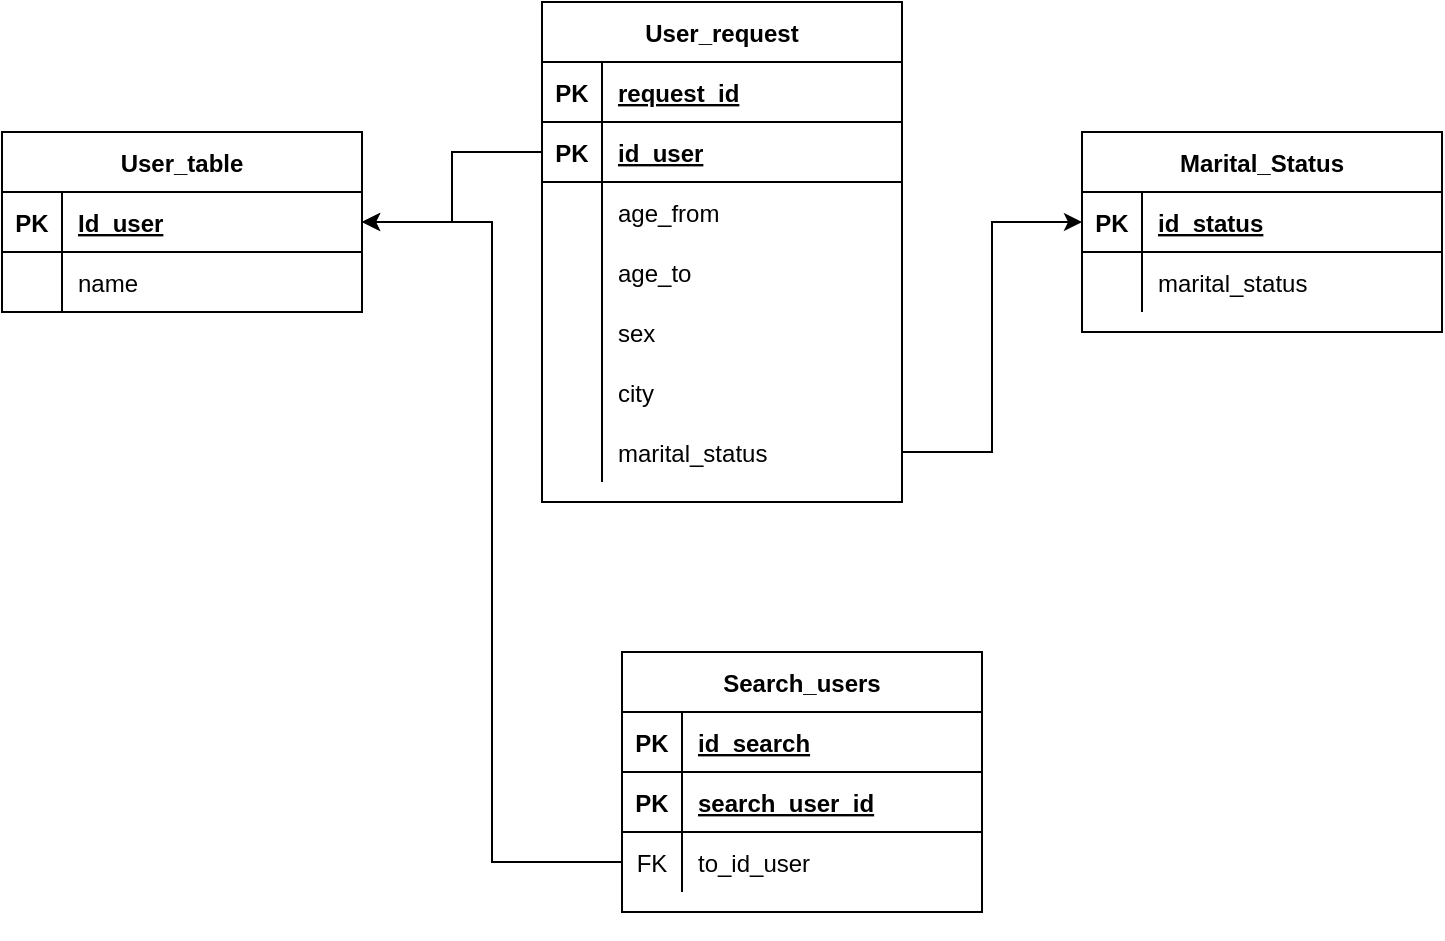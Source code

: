 <mxfile version="14.6.13" type="device"><diagram id="rQM6ES3DtccbKZNqW55z" name="Страница 1"><mxGraphModel dx="1102" dy="856" grid="1" gridSize="10" guides="1" tooltips="1" connect="1" arrows="1" fold="1" page="1" pageScale="1" pageWidth="827" pageHeight="1169" math="0" shadow="0"><root><mxCell id="0"/><mxCell id="1" parent="0"/><mxCell id="f__XXJ8JbmEriXMUaVCU-5" value="User_table" style="shape=table;startSize=30;container=1;collapsible=1;childLayout=tableLayout;fixedRows=1;rowLines=0;fontStyle=1;align=center;resizeLast=1;" parent="1" vertex="1"><mxGeometry x="40" y="170" width="180" height="90" as="geometry"/></mxCell><mxCell id="f__XXJ8JbmEriXMUaVCU-6" value="" style="shape=partialRectangle;collapsible=0;dropTarget=0;pointerEvents=0;fillColor=none;top=0;left=0;bottom=1;right=0;points=[[0,0.5],[1,0.5]];portConstraint=eastwest;" parent="f__XXJ8JbmEriXMUaVCU-5" vertex="1"><mxGeometry y="30" width="180" height="30" as="geometry"/></mxCell><mxCell id="f__XXJ8JbmEriXMUaVCU-7" value="PK" style="shape=partialRectangle;connectable=0;fillColor=none;top=0;left=0;bottom=0;right=0;fontStyle=1;overflow=hidden;" parent="f__XXJ8JbmEriXMUaVCU-6" vertex="1"><mxGeometry width="30" height="30" as="geometry"/></mxCell><mxCell id="f__XXJ8JbmEriXMUaVCU-8" value="Id_user" style="shape=partialRectangle;connectable=0;fillColor=none;top=0;left=0;bottom=0;right=0;align=left;spacingLeft=6;fontStyle=5;overflow=hidden;" parent="f__XXJ8JbmEriXMUaVCU-6" vertex="1"><mxGeometry x="30" width="150" height="30" as="geometry"/></mxCell><mxCell id="f__XXJ8JbmEriXMUaVCU-9" value="" style="shape=partialRectangle;collapsible=0;dropTarget=0;pointerEvents=0;fillColor=none;top=0;left=0;bottom=0;right=0;points=[[0,0.5],[1,0.5]];portConstraint=eastwest;" parent="f__XXJ8JbmEriXMUaVCU-5" vertex="1"><mxGeometry y="60" width="180" height="30" as="geometry"/></mxCell><mxCell id="f__XXJ8JbmEriXMUaVCU-10" value="" style="shape=partialRectangle;connectable=0;fillColor=none;top=0;left=0;bottom=0;right=0;editable=1;overflow=hidden;" parent="f__XXJ8JbmEriXMUaVCU-9" vertex="1"><mxGeometry width="30" height="30" as="geometry"/></mxCell><mxCell id="f__XXJ8JbmEriXMUaVCU-11" value="name" style="shape=partialRectangle;connectable=0;fillColor=none;top=0;left=0;bottom=0;right=0;align=left;spacingLeft=6;overflow=hidden;" parent="f__XXJ8JbmEriXMUaVCU-9" vertex="1"><mxGeometry x="30" width="150" height="30" as="geometry"/></mxCell><mxCell id="f__XXJ8JbmEriXMUaVCU-18" value="User_request" style="shape=table;startSize=30;container=1;collapsible=1;childLayout=tableLayout;fixedRows=1;rowLines=0;fontStyle=1;align=center;resizeLast=1;" parent="1" vertex="1"><mxGeometry x="310" y="105" width="180" height="250" as="geometry"/></mxCell><mxCell id="f__XXJ8JbmEriXMUaVCU-19" value="" style="shape=partialRectangle;collapsible=0;dropTarget=0;pointerEvents=0;fillColor=none;top=0;left=0;bottom=1;right=0;points=[[0,0.5],[1,0.5]];portConstraint=eastwest;" parent="f__XXJ8JbmEriXMUaVCU-18" vertex="1"><mxGeometry y="30" width="180" height="30" as="geometry"/></mxCell><mxCell id="f__XXJ8JbmEriXMUaVCU-20" value="PK" style="shape=partialRectangle;connectable=0;fillColor=none;top=0;left=0;bottom=0;right=0;fontStyle=1;overflow=hidden;" parent="f__XXJ8JbmEriXMUaVCU-19" vertex="1"><mxGeometry width="30" height="30" as="geometry"/></mxCell><mxCell id="f__XXJ8JbmEriXMUaVCU-21" value="request_id" style="shape=partialRectangle;connectable=0;fillColor=none;top=0;left=0;bottom=0;right=0;align=left;spacingLeft=6;fontStyle=5;overflow=hidden;" parent="f__XXJ8JbmEriXMUaVCU-19" vertex="1"><mxGeometry x="30" width="150" height="30" as="geometry"/></mxCell><mxCell id="VawpfE5o0bKTxcHsw1Ir-4" value="" style="shape=partialRectangle;collapsible=0;dropTarget=0;pointerEvents=0;fillColor=none;top=0;left=0;bottom=1;right=0;points=[[0,0.5],[1,0.5]];portConstraint=eastwest;" vertex="1" parent="f__XXJ8JbmEriXMUaVCU-18"><mxGeometry y="60" width="180" height="30" as="geometry"/></mxCell><mxCell id="VawpfE5o0bKTxcHsw1Ir-5" value="PK" style="shape=partialRectangle;connectable=0;fillColor=none;top=0;left=0;bottom=0;right=0;fontStyle=1;overflow=hidden;" vertex="1" parent="VawpfE5o0bKTxcHsw1Ir-4"><mxGeometry width="30" height="30" as="geometry"/></mxCell><mxCell id="VawpfE5o0bKTxcHsw1Ir-6" value="id_user" style="shape=partialRectangle;connectable=0;fillColor=none;top=0;left=0;bottom=0;right=0;align=left;spacingLeft=6;fontStyle=5;overflow=hidden;" vertex="1" parent="VawpfE5o0bKTxcHsw1Ir-4"><mxGeometry x="30" width="150" height="30" as="geometry"/></mxCell><mxCell id="f__XXJ8JbmEriXMUaVCU-22" value="" style="shape=partialRectangle;collapsible=0;dropTarget=0;pointerEvents=0;fillColor=none;top=0;left=0;bottom=0;right=0;points=[[0,0.5],[1,0.5]];portConstraint=eastwest;" parent="f__XXJ8JbmEriXMUaVCU-18" vertex="1"><mxGeometry y="90" width="180" height="30" as="geometry"/></mxCell><mxCell id="f__XXJ8JbmEriXMUaVCU-23" value="" style="shape=partialRectangle;connectable=0;fillColor=none;top=0;left=0;bottom=0;right=0;editable=1;overflow=hidden;" parent="f__XXJ8JbmEriXMUaVCU-22" vertex="1"><mxGeometry width="30" height="30" as="geometry"/></mxCell><mxCell id="f__XXJ8JbmEriXMUaVCU-24" value="age_from" style="shape=partialRectangle;connectable=0;fillColor=none;top=0;left=0;bottom=0;right=0;align=left;spacingLeft=6;overflow=hidden;" parent="f__XXJ8JbmEriXMUaVCU-22" vertex="1"><mxGeometry x="30" width="150" height="30" as="geometry"/></mxCell><mxCell id="VawpfE5o0bKTxcHsw1Ir-1" value="" style="shape=partialRectangle;collapsible=0;dropTarget=0;pointerEvents=0;fillColor=none;top=0;left=0;bottom=0;right=0;points=[[0,0.5],[1,0.5]];portConstraint=eastwest;" vertex="1" parent="f__XXJ8JbmEriXMUaVCU-18"><mxGeometry y="120" width="180" height="30" as="geometry"/></mxCell><mxCell id="VawpfE5o0bKTxcHsw1Ir-2" value="" style="shape=partialRectangle;connectable=0;fillColor=none;top=0;left=0;bottom=0;right=0;editable=1;overflow=hidden;" vertex="1" parent="VawpfE5o0bKTxcHsw1Ir-1"><mxGeometry width="30" height="30" as="geometry"/></mxCell><mxCell id="VawpfE5o0bKTxcHsw1Ir-3" value="age_to" style="shape=partialRectangle;connectable=0;fillColor=none;top=0;left=0;bottom=0;right=0;align=left;spacingLeft=6;overflow=hidden;" vertex="1" parent="VawpfE5o0bKTxcHsw1Ir-1"><mxGeometry x="30" width="150" height="30" as="geometry"/></mxCell><mxCell id="f__XXJ8JbmEriXMUaVCU-25" value="" style="shape=partialRectangle;collapsible=0;dropTarget=0;pointerEvents=0;fillColor=none;top=0;left=0;bottom=0;right=0;points=[[0,0.5],[1,0.5]];portConstraint=eastwest;" parent="f__XXJ8JbmEriXMUaVCU-18" vertex="1"><mxGeometry y="150" width="180" height="30" as="geometry"/></mxCell><mxCell id="f__XXJ8JbmEriXMUaVCU-26" value="" style="shape=partialRectangle;connectable=0;fillColor=none;top=0;left=0;bottom=0;right=0;editable=1;overflow=hidden;" parent="f__XXJ8JbmEriXMUaVCU-25" vertex="1"><mxGeometry width="30" height="30" as="geometry"/></mxCell><mxCell id="f__XXJ8JbmEriXMUaVCU-27" value="sex" style="shape=partialRectangle;connectable=0;fillColor=none;top=0;left=0;bottom=0;right=0;align=left;spacingLeft=6;overflow=hidden;" parent="f__XXJ8JbmEriXMUaVCU-25" vertex="1"><mxGeometry x="30" width="150" height="30" as="geometry"/></mxCell><mxCell id="f__XXJ8JbmEriXMUaVCU-28" value="" style="shape=partialRectangle;collapsible=0;dropTarget=0;pointerEvents=0;fillColor=none;top=0;left=0;bottom=0;right=0;points=[[0,0.5],[1,0.5]];portConstraint=eastwest;" parent="f__XXJ8JbmEriXMUaVCU-18" vertex="1"><mxGeometry y="180" width="180" height="30" as="geometry"/></mxCell><mxCell id="f__XXJ8JbmEriXMUaVCU-29" value="" style="shape=partialRectangle;connectable=0;fillColor=none;top=0;left=0;bottom=0;right=0;editable=1;overflow=hidden;" parent="f__XXJ8JbmEriXMUaVCU-28" vertex="1"><mxGeometry width="30" height="30" as="geometry"/></mxCell><mxCell id="f__XXJ8JbmEriXMUaVCU-30" value="city" style="shape=partialRectangle;connectable=0;fillColor=none;top=0;left=0;bottom=0;right=0;align=left;spacingLeft=6;overflow=hidden;" parent="f__XXJ8JbmEriXMUaVCU-28" vertex="1"><mxGeometry x="30" width="150" height="30" as="geometry"/></mxCell><mxCell id="f__XXJ8JbmEriXMUaVCU-49" value="" style="shape=partialRectangle;collapsible=0;dropTarget=0;pointerEvents=0;fillColor=none;top=0;left=0;bottom=0;right=0;points=[[0,0.5],[1,0.5]];portConstraint=eastwest;" parent="f__XXJ8JbmEriXMUaVCU-18" vertex="1"><mxGeometry y="210" width="180" height="30" as="geometry"/></mxCell><mxCell id="f__XXJ8JbmEriXMUaVCU-50" value="" style="shape=partialRectangle;connectable=0;fillColor=none;top=0;left=0;bottom=0;right=0;fontStyle=0;overflow=hidden;" parent="f__XXJ8JbmEriXMUaVCU-49" vertex="1"><mxGeometry width="30" height="30" as="geometry"/></mxCell><mxCell id="f__XXJ8JbmEriXMUaVCU-51" value="marital_status" style="shape=partialRectangle;connectable=0;fillColor=none;top=0;left=0;bottom=0;right=0;align=left;spacingLeft=6;fontStyle=0;overflow=hidden;" parent="f__XXJ8JbmEriXMUaVCU-49" vertex="1"><mxGeometry x="30" width="150" height="30" as="geometry"/></mxCell><mxCell id="f__XXJ8JbmEriXMUaVCU-33" value="" style="shape=partialRectangle;collapsible=0;dropTarget=0;pointerEvents=0;fillColor=none;top=0;left=0;bottom=0;right=0;points=[[0,0.5],[1,0.5]];portConstraint=eastwest;" parent="1" vertex="1"><mxGeometry x="320" y="410" width="186.158" height="30" as="geometry"/></mxCell><mxCell id="f__XXJ8JbmEriXMUaVCU-34" value="" style="shape=partialRectangle;connectable=0;fillColor=none;top=0;left=0;bottom=0;right=0;editable=1;overflow=hidden;" parent="f__XXJ8JbmEriXMUaVCU-33" vertex="1"><mxGeometry width="30" height="30" as="geometry"/></mxCell><mxCell id="f__XXJ8JbmEriXMUaVCU-59" value="Search_users" style="shape=table;startSize=30;container=1;collapsible=1;childLayout=tableLayout;fixedRows=1;rowLines=0;fontStyle=1;align=center;resizeLast=1;" parent="1" vertex="1"><mxGeometry x="350" y="430" width="180" height="130" as="geometry"/></mxCell><mxCell id="f__XXJ8JbmEriXMUaVCU-78" value="" style="shape=partialRectangle;collapsible=0;dropTarget=0;pointerEvents=0;fillColor=none;top=0;left=0;bottom=1;right=0;points=[[0,0.5],[1,0.5]];portConstraint=eastwest;" parent="f__XXJ8JbmEriXMUaVCU-59" vertex="1"><mxGeometry y="30" width="180" height="30" as="geometry"/></mxCell><mxCell id="f__XXJ8JbmEriXMUaVCU-79" value="PK" style="shape=partialRectangle;connectable=0;fillColor=none;top=0;left=0;bottom=0;right=0;fontStyle=1;overflow=hidden;" parent="f__XXJ8JbmEriXMUaVCU-78" vertex="1"><mxGeometry width="30" height="30" as="geometry"/></mxCell><mxCell id="f__XXJ8JbmEriXMUaVCU-80" value="id_search" style="shape=partialRectangle;connectable=0;fillColor=none;top=0;left=0;bottom=0;right=0;align=left;spacingLeft=6;fontStyle=5;overflow=hidden;" parent="f__XXJ8JbmEriXMUaVCU-78" vertex="1"><mxGeometry x="30" width="150" height="30" as="geometry"/></mxCell><mxCell id="f__XXJ8JbmEriXMUaVCU-60" value="" style="shape=partialRectangle;collapsible=0;dropTarget=0;pointerEvents=0;fillColor=none;top=0;left=0;bottom=1;right=0;points=[[0,0.5],[1,0.5]];portConstraint=eastwest;" parent="f__XXJ8JbmEriXMUaVCU-59" vertex="1"><mxGeometry y="60" width="180" height="30" as="geometry"/></mxCell><mxCell id="f__XXJ8JbmEriXMUaVCU-61" value="PK" style="shape=partialRectangle;connectable=0;fillColor=none;top=0;left=0;bottom=0;right=0;fontStyle=1;overflow=hidden;" parent="f__XXJ8JbmEriXMUaVCU-60" vertex="1"><mxGeometry width="30" height="30" as="geometry"/></mxCell><mxCell id="f__XXJ8JbmEriXMUaVCU-62" value="search_user_id" style="shape=partialRectangle;connectable=0;fillColor=none;top=0;left=0;bottom=0;right=0;align=left;spacingLeft=6;fontStyle=5;overflow=hidden;" parent="f__XXJ8JbmEriXMUaVCU-60" vertex="1"><mxGeometry x="30" width="150" height="30" as="geometry"/></mxCell><mxCell id="f__XXJ8JbmEriXMUaVCU-63" value="" style="shape=partialRectangle;collapsible=0;dropTarget=0;pointerEvents=0;fillColor=none;top=0;left=0;bottom=0;right=0;points=[[0,0.5],[1,0.5]];portConstraint=eastwest;" parent="f__XXJ8JbmEriXMUaVCU-59" vertex="1"><mxGeometry y="90" width="180" height="30" as="geometry"/></mxCell><mxCell id="f__XXJ8JbmEriXMUaVCU-64" value="FK" style="shape=partialRectangle;connectable=0;fillColor=none;top=0;left=0;bottom=0;right=0;fontStyle=0;overflow=hidden;" parent="f__XXJ8JbmEriXMUaVCU-63" vertex="1"><mxGeometry width="30" height="30" as="geometry"/></mxCell><mxCell id="f__XXJ8JbmEriXMUaVCU-65" value="to_id_user" style="shape=partialRectangle;connectable=0;fillColor=none;top=0;left=0;bottom=0;right=0;align=left;spacingLeft=6;fontStyle=0;overflow=hidden;" parent="f__XXJ8JbmEriXMUaVCU-63" vertex="1"><mxGeometry x="30" width="150" height="30" as="geometry"/></mxCell><mxCell id="CqPCmh5dvqq3rKnRLNvk-18" style="edgeStyle=orthogonalEdgeStyle;rounded=0;orthogonalLoop=1;jettySize=auto;html=1;exitX=1;exitY=0.5;exitDx=0;exitDy=0;" parent="f__XXJ8JbmEriXMUaVCU-59" edge="1"><mxGeometry relative="1" as="geometry"><mxPoint x="180" y="135" as="sourcePoint"/><mxPoint x="180" y="135" as="targetPoint"/></mxGeometry></mxCell><mxCell id="f__XXJ8JbmEriXMUaVCU-81" style="edgeStyle=orthogonalEdgeStyle;rounded=0;orthogonalLoop=1;jettySize=auto;html=1;exitX=0;exitY=0.5;exitDx=0;exitDy=0;" parent="1" source="f__XXJ8JbmEriXMUaVCU-63" target="f__XXJ8JbmEriXMUaVCU-6" edge="1"><mxGeometry relative="1" as="geometry"/></mxCell><mxCell id="CqPCmh5dvqq3rKnRLNvk-1" value="Marital_Status" style="shape=table;startSize=30;container=1;collapsible=1;childLayout=tableLayout;fixedRows=1;rowLines=0;fontStyle=1;align=center;resizeLast=1;" parent="1" vertex="1"><mxGeometry x="580" y="170" width="180" height="100" as="geometry"/></mxCell><mxCell id="CqPCmh5dvqq3rKnRLNvk-2" value="" style="shape=partialRectangle;collapsible=0;dropTarget=0;pointerEvents=0;fillColor=none;top=0;left=0;bottom=1;right=0;points=[[0,0.5],[1,0.5]];portConstraint=eastwest;" parent="CqPCmh5dvqq3rKnRLNvk-1" vertex="1"><mxGeometry y="30" width="180" height="30" as="geometry"/></mxCell><mxCell id="CqPCmh5dvqq3rKnRLNvk-3" value="PK" style="shape=partialRectangle;connectable=0;fillColor=none;top=0;left=0;bottom=0;right=0;fontStyle=1;overflow=hidden;" parent="CqPCmh5dvqq3rKnRLNvk-2" vertex="1"><mxGeometry width="30" height="30" as="geometry"/></mxCell><mxCell id="CqPCmh5dvqq3rKnRLNvk-4" value="id_status" style="shape=partialRectangle;connectable=0;fillColor=none;top=0;left=0;bottom=0;right=0;align=left;spacingLeft=6;fontStyle=5;overflow=hidden;" parent="CqPCmh5dvqq3rKnRLNvk-2" vertex="1"><mxGeometry x="30" width="150" height="30" as="geometry"/></mxCell><mxCell id="CqPCmh5dvqq3rKnRLNvk-5" value="" style="shape=partialRectangle;collapsible=0;dropTarget=0;pointerEvents=0;fillColor=none;top=0;left=0;bottom=0;right=0;points=[[0,0.5],[1,0.5]];portConstraint=eastwest;" parent="CqPCmh5dvqq3rKnRLNvk-1" vertex="1"><mxGeometry y="60" width="180" height="30" as="geometry"/></mxCell><mxCell id="CqPCmh5dvqq3rKnRLNvk-6" value="" style="shape=partialRectangle;connectable=0;fillColor=none;top=0;left=0;bottom=0;right=0;editable=1;overflow=hidden;" parent="CqPCmh5dvqq3rKnRLNvk-5" vertex="1"><mxGeometry width="30" height="30" as="geometry"/></mxCell><mxCell id="CqPCmh5dvqq3rKnRLNvk-7" value="marital_status" style="shape=partialRectangle;connectable=0;fillColor=none;top=0;left=0;bottom=0;right=0;align=left;spacingLeft=6;overflow=hidden;" parent="CqPCmh5dvqq3rKnRLNvk-5" vertex="1"><mxGeometry x="30" width="150" height="30" as="geometry"/></mxCell><mxCell id="CqPCmh5dvqq3rKnRLNvk-17" style="edgeStyle=orthogonalEdgeStyle;rounded=0;orthogonalLoop=1;jettySize=auto;html=1;exitX=1;exitY=0.5;exitDx=0;exitDy=0;entryX=0;entryY=0.5;entryDx=0;entryDy=0;" parent="1" source="f__XXJ8JbmEriXMUaVCU-49" target="CqPCmh5dvqq3rKnRLNvk-2" edge="1"><mxGeometry relative="1" as="geometry"/></mxCell><mxCell id="VawpfE5o0bKTxcHsw1Ir-8" style="edgeStyle=orthogonalEdgeStyle;rounded=0;orthogonalLoop=1;jettySize=auto;html=1;exitX=0;exitY=0.5;exitDx=0;exitDy=0;" edge="1" parent="1" source="VawpfE5o0bKTxcHsw1Ir-4" target="f__XXJ8JbmEriXMUaVCU-6"><mxGeometry relative="1" as="geometry"/></mxCell></root></mxGraphModel></diagram></mxfile>